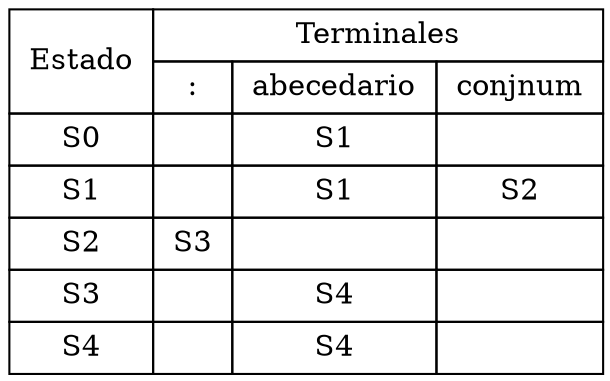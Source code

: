 digraph{
tablaSiguientes[shape=none; margin=0, label = <
<TABLE BORDER = "0" CELLBORDER = "1" CELLSPACING = "0" CELLPADDING = "4"><TR>
<TD ROWSPAN = "2"> Estado </TD>
<TD COLSPAN = "3"> Terminales </TD>
</TR>
<TR>
<TD> : </TD>
<TD> abecedario </TD>
<TD> conjnum </TD>
</TR>
<TR>
<TD> S0 </TD>
<TD>  </TD>
<TD> S1 </TD>
<TD>  </TD>
</TR>
<TR>
<TD> S1 </TD>
<TD>  </TD>
<TD> S1 </TD>
<TD> S2 </TD>
</TR>
<TR>
<TD> S2 </TD>
<TD> S3 </TD>
<TD>  </TD>
<TD>  </TD>
</TR>
<TR>
<TD> S3 </TD>
<TD>  </TD>
<TD> S4 </TD>
<TD>  </TD>
</TR>
<TR>
<TD> S4 </TD>
<TD>  </TD>
<TD> S4 </TD>
<TD>  </TD>
</TR>
</TABLE>
>];
}